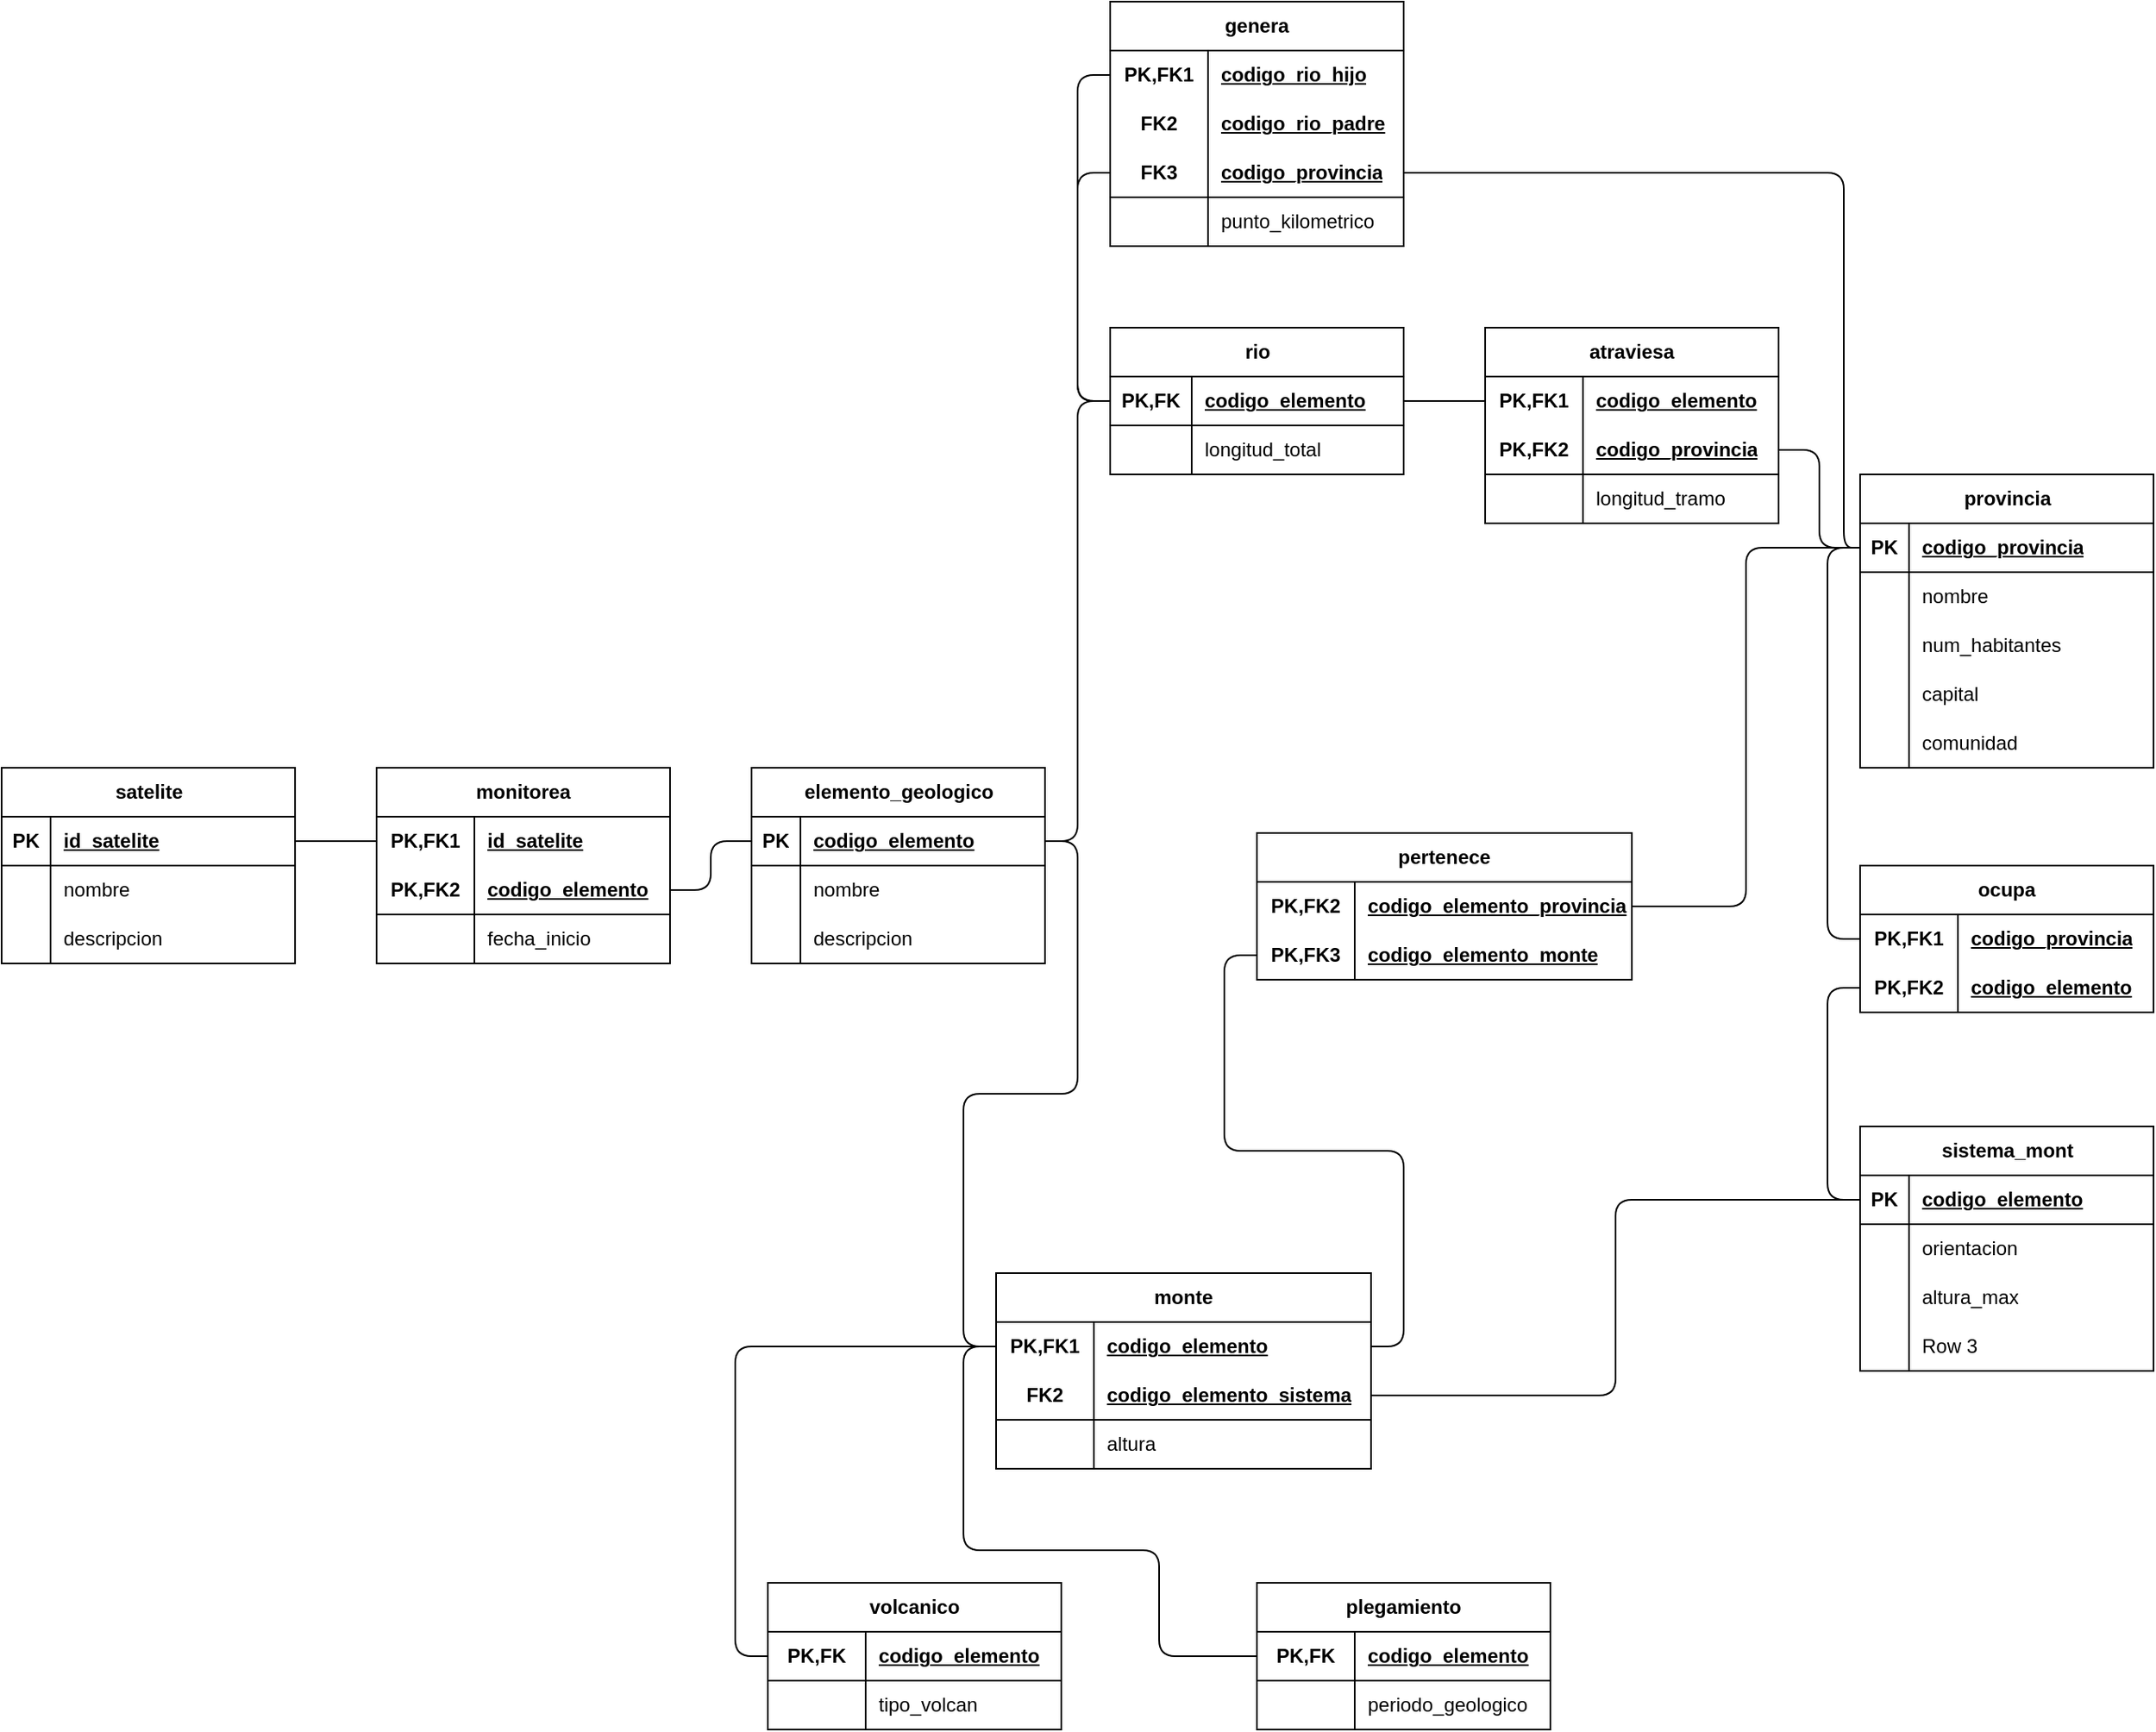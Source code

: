 <mxfile version="24.7.1" type="github">
  <diagram name="Page-1" id="MapgltvoWuLUEXg4laVI">
    <mxGraphModel dx="1839" dy="1644" grid="1" gridSize="10" guides="1" tooltips="1" connect="1" arrows="1" fold="1" page="1" pageScale="1" pageWidth="850" pageHeight="1100" math="0" shadow="0">
      <root>
        <mxCell id="0" />
        <mxCell id="1" parent="0" />
        <mxCell id="Hibqn3s17gIYtpGQtxro-1" value="provincia" style="shape=table;startSize=30;container=1;collapsible=1;childLayout=tableLayout;fixedRows=1;rowLines=0;fontStyle=1;align=center;resizeLast=1;html=1;" parent="1" vertex="1">
          <mxGeometry x="650" y="280" width="180" height="180" as="geometry" />
        </mxCell>
        <mxCell id="Hibqn3s17gIYtpGQtxro-2" value="" style="shape=tableRow;horizontal=0;startSize=0;swimlaneHead=0;swimlaneBody=0;fillColor=none;collapsible=0;dropTarget=0;points=[[0,0.5],[1,0.5]];portConstraint=eastwest;top=0;left=0;right=0;bottom=1;" parent="Hibqn3s17gIYtpGQtxro-1" vertex="1">
          <mxGeometry y="30" width="180" height="30" as="geometry" />
        </mxCell>
        <mxCell id="Hibqn3s17gIYtpGQtxro-3" value="PK" style="shape=partialRectangle;connectable=0;fillColor=none;top=0;left=0;bottom=0;right=0;fontStyle=1;overflow=hidden;whiteSpace=wrap;html=1;" parent="Hibqn3s17gIYtpGQtxro-2" vertex="1">
          <mxGeometry width="30" height="30" as="geometry">
            <mxRectangle width="30" height="30" as="alternateBounds" />
          </mxGeometry>
        </mxCell>
        <mxCell id="Hibqn3s17gIYtpGQtxro-4" value="codigo_provincia" style="shape=partialRectangle;connectable=0;fillColor=none;top=0;left=0;bottom=0;right=0;align=left;spacingLeft=6;fontStyle=5;overflow=hidden;whiteSpace=wrap;html=1;" parent="Hibqn3s17gIYtpGQtxro-2" vertex="1">
          <mxGeometry x="30" width="150" height="30" as="geometry">
            <mxRectangle width="150" height="30" as="alternateBounds" />
          </mxGeometry>
        </mxCell>
        <mxCell id="Hibqn3s17gIYtpGQtxro-5" value="" style="shape=tableRow;horizontal=0;startSize=0;swimlaneHead=0;swimlaneBody=0;fillColor=none;collapsible=0;dropTarget=0;points=[[0,0.5],[1,0.5]];portConstraint=eastwest;top=0;left=0;right=0;bottom=0;" parent="Hibqn3s17gIYtpGQtxro-1" vertex="1">
          <mxGeometry y="60" width="180" height="30" as="geometry" />
        </mxCell>
        <mxCell id="Hibqn3s17gIYtpGQtxro-6" value="" style="shape=partialRectangle;connectable=0;fillColor=none;top=0;left=0;bottom=0;right=0;editable=1;overflow=hidden;whiteSpace=wrap;html=1;" parent="Hibqn3s17gIYtpGQtxro-5" vertex="1">
          <mxGeometry width="30" height="30" as="geometry">
            <mxRectangle width="30" height="30" as="alternateBounds" />
          </mxGeometry>
        </mxCell>
        <mxCell id="Hibqn3s17gIYtpGQtxro-7" value="nombre" style="shape=partialRectangle;connectable=0;fillColor=none;top=0;left=0;bottom=0;right=0;align=left;spacingLeft=6;overflow=hidden;whiteSpace=wrap;html=1;" parent="Hibqn3s17gIYtpGQtxro-5" vertex="1">
          <mxGeometry x="30" width="150" height="30" as="geometry">
            <mxRectangle width="150" height="30" as="alternateBounds" />
          </mxGeometry>
        </mxCell>
        <mxCell id="Hibqn3s17gIYtpGQtxro-8" value="" style="shape=tableRow;horizontal=0;startSize=0;swimlaneHead=0;swimlaneBody=0;fillColor=none;collapsible=0;dropTarget=0;points=[[0,0.5],[1,0.5]];portConstraint=eastwest;top=0;left=0;right=0;bottom=0;" parent="Hibqn3s17gIYtpGQtxro-1" vertex="1">
          <mxGeometry y="90" width="180" height="30" as="geometry" />
        </mxCell>
        <mxCell id="Hibqn3s17gIYtpGQtxro-9" value="" style="shape=partialRectangle;connectable=0;fillColor=none;top=0;left=0;bottom=0;right=0;editable=1;overflow=hidden;whiteSpace=wrap;html=1;" parent="Hibqn3s17gIYtpGQtxro-8" vertex="1">
          <mxGeometry width="30" height="30" as="geometry">
            <mxRectangle width="30" height="30" as="alternateBounds" />
          </mxGeometry>
        </mxCell>
        <mxCell id="Hibqn3s17gIYtpGQtxro-10" value="num_habitantes" style="shape=partialRectangle;connectable=0;fillColor=none;top=0;left=0;bottom=0;right=0;align=left;spacingLeft=6;overflow=hidden;whiteSpace=wrap;html=1;" parent="Hibqn3s17gIYtpGQtxro-8" vertex="1">
          <mxGeometry x="30" width="150" height="30" as="geometry">
            <mxRectangle width="150" height="30" as="alternateBounds" />
          </mxGeometry>
        </mxCell>
        <mxCell id="Hibqn3s17gIYtpGQtxro-11" value="" style="shape=tableRow;horizontal=0;startSize=0;swimlaneHead=0;swimlaneBody=0;fillColor=none;collapsible=0;dropTarget=0;points=[[0,0.5],[1,0.5]];portConstraint=eastwest;top=0;left=0;right=0;bottom=0;" parent="Hibqn3s17gIYtpGQtxro-1" vertex="1">
          <mxGeometry y="120" width="180" height="30" as="geometry" />
        </mxCell>
        <mxCell id="Hibqn3s17gIYtpGQtxro-12" value="" style="shape=partialRectangle;connectable=0;fillColor=none;top=0;left=0;bottom=0;right=0;editable=1;overflow=hidden;whiteSpace=wrap;html=1;" parent="Hibqn3s17gIYtpGQtxro-11" vertex="1">
          <mxGeometry width="30" height="30" as="geometry">
            <mxRectangle width="30" height="30" as="alternateBounds" />
          </mxGeometry>
        </mxCell>
        <mxCell id="Hibqn3s17gIYtpGQtxro-13" value="capital" style="shape=partialRectangle;connectable=0;fillColor=none;top=0;left=0;bottom=0;right=0;align=left;spacingLeft=6;overflow=hidden;whiteSpace=wrap;html=1;" parent="Hibqn3s17gIYtpGQtxro-11" vertex="1">
          <mxGeometry x="30" width="150" height="30" as="geometry">
            <mxRectangle width="150" height="30" as="alternateBounds" />
          </mxGeometry>
        </mxCell>
        <mxCell id="Hibqn3s17gIYtpGQtxro-118" value="" style="shape=tableRow;horizontal=0;startSize=0;swimlaneHead=0;swimlaneBody=0;fillColor=none;collapsible=0;dropTarget=0;points=[[0,0.5],[1,0.5]];portConstraint=eastwest;top=0;left=0;right=0;bottom=0;" parent="Hibqn3s17gIYtpGQtxro-1" vertex="1">
          <mxGeometry y="150" width="180" height="30" as="geometry" />
        </mxCell>
        <mxCell id="Hibqn3s17gIYtpGQtxro-119" value="" style="shape=partialRectangle;connectable=0;fillColor=none;top=0;left=0;bottom=0;right=0;editable=1;overflow=hidden;whiteSpace=wrap;html=1;" parent="Hibqn3s17gIYtpGQtxro-118" vertex="1">
          <mxGeometry width="30" height="30" as="geometry">
            <mxRectangle width="30" height="30" as="alternateBounds" />
          </mxGeometry>
        </mxCell>
        <mxCell id="Hibqn3s17gIYtpGQtxro-120" value="comunidad" style="shape=partialRectangle;connectable=0;fillColor=none;top=0;left=0;bottom=0;right=0;align=left;spacingLeft=6;overflow=hidden;whiteSpace=wrap;html=1;" parent="Hibqn3s17gIYtpGQtxro-118" vertex="1">
          <mxGeometry x="30" width="150" height="30" as="geometry">
            <mxRectangle width="150" height="30" as="alternateBounds" />
          </mxGeometry>
        </mxCell>
        <mxCell id="Hibqn3s17gIYtpGQtxro-27" value="sistema_mont" style="shape=table;startSize=30;container=1;collapsible=1;childLayout=tableLayout;fixedRows=1;rowLines=0;fontStyle=1;align=center;resizeLast=1;html=1;" parent="1" vertex="1">
          <mxGeometry x="650" y="680" width="180" height="150" as="geometry" />
        </mxCell>
        <mxCell id="Hibqn3s17gIYtpGQtxro-28" value="" style="shape=tableRow;horizontal=0;startSize=0;swimlaneHead=0;swimlaneBody=0;fillColor=none;collapsible=0;dropTarget=0;points=[[0,0.5],[1,0.5]];portConstraint=eastwest;top=0;left=0;right=0;bottom=1;" parent="Hibqn3s17gIYtpGQtxro-27" vertex="1">
          <mxGeometry y="30" width="180" height="30" as="geometry" />
        </mxCell>
        <mxCell id="Hibqn3s17gIYtpGQtxro-29" value="PK" style="shape=partialRectangle;connectable=0;fillColor=none;top=0;left=0;bottom=0;right=0;fontStyle=1;overflow=hidden;whiteSpace=wrap;html=1;" parent="Hibqn3s17gIYtpGQtxro-28" vertex="1">
          <mxGeometry width="30" height="30" as="geometry">
            <mxRectangle width="30" height="30" as="alternateBounds" />
          </mxGeometry>
        </mxCell>
        <mxCell id="Hibqn3s17gIYtpGQtxro-30" value="codigo_elemento" style="shape=partialRectangle;connectable=0;fillColor=none;top=0;left=0;bottom=0;right=0;align=left;spacingLeft=6;fontStyle=5;overflow=hidden;whiteSpace=wrap;html=1;" parent="Hibqn3s17gIYtpGQtxro-28" vertex="1">
          <mxGeometry x="30" width="150" height="30" as="geometry">
            <mxRectangle width="150" height="30" as="alternateBounds" />
          </mxGeometry>
        </mxCell>
        <mxCell id="Hibqn3s17gIYtpGQtxro-31" value="" style="shape=tableRow;horizontal=0;startSize=0;swimlaneHead=0;swimlaneBody=0;fillColor=none;collapsible=0;dropTarget=0;points=[[0,0.5],[1,0.5]];portConstraint=eastwest;top=0;left=0;right=0;bottom=0;" parent="Hibqn3s17gIYtpGQtxro-27" vertex="1">
          <mxGeometry y="60" width="180" height="30" as="geometry" />
        </mxCell>
        <mxCell id="Hibqn3s17gIYtpGQtxro-32" value="" style="shape=partialRectangle;connectable=0;fillColor=none;top=0;left=0;bottom=0;right=0;editable=1;overflow=hidden;whiteSpace=wrap;html=1;" parent="Hibqn3s17gIYtpGQtxro-31" vertex="1">
          <mxGeometry width="30" height="30" as="geometry">
            <mxRectangle width="30" height="30" as="alternateBounds" />
          </mxGeometry>
        </mxCell>
        <mxCell id="Hibqn3s17gIYtpGQtxro-33" value="orientacion" style="shape=partialRectangle;connectable=0;fillColor=none;top=0;left=0;bottom=0;right=0;align=left;spacingLeft=6;overflow=hidden;whiteSpace=wrap;html=1;" parent="Hibqn3s17gIYtpGQtxro-31" vertex="1">
          <mxGeometry x="30" width="150" height="30" as="geometry">
            <mxRectangle width="150" height="30" as="alternateBounds" />
          </mxGeometry>
        </mxCell>
        <mxCell id="Hibqn3s17gIYtpGQtxro-34" value="" style="shape=tableRow;horizontal=0;startSize=0;swimlaneHead=0;swimlaneBody=0;fillColor=none;collapsible=0;dropTarget=0;points=[[0,0.5],[1,0.5]];portConstraint=eastwest;top=0;left=0;right=0;bottom=0;" parent="Hibqn3s17gIYtpGQtxro-27" vertex="1">
          <mxGeometry y="90" width="180" height="30" as="geometry" />
        </mxCell>
        <mxCell id="Hibqn3s17gIYtpGQtxro-35" value="" style="shape=partialRectangle;connectable=0;fillColor=none;top=0;left=0;bottom=0;right=0;editable=1;overflow=hidden;whiteSpace=wrap;html=1;" parent="Hibqn3s17gIYtpGQtxro-34" vertex="1">
          <mxGeometry width="30" height="30" as="geometry">
            <mxRectangle width="30" height="30" as="alternateBounds" />
          </mxGeometry>
        </mxCell>
        <mxCell id="Hibqn3s17gIYtpGQtxro-36" value="altura_max" style="shape=partialRectangle;connectable=0;fillColor=none;top=0;left=0;bottom=0;right=0;align=left;spacingLeft=6;overflow=hidden;whiteSpace=wrap;html=1;" parent="Hibqn3s17gIYtpGQtxro-34" vertex="1">
          <mxGeometry x="30" width="150" height="30" as="geometry">
            <mxRectangle width="150" height="30" as="alternateBounds" />
          </mxGeometry>
        </mxCell>
        <mxCell id="Hibqn3s17gIYtpGQtxro-37" value="" style="shape=tableRow;horizontal=0;startSize=0;swimlaneHead=0;swimlaneBody=0;fillColor=none;collapsible=0;dropTarget=0;points=[[0,0.5],[1,0.5]];portConstraint=eastwest;top=0;left=0;right=0;bottom=0;" parent="Hibqn3s17gIYtpGQtxro-27" vertex="1">
          <mxGeometry y="120" width="180" height="30" as="geometry" />
        </mxCell>
        <mxCell id="Hibqn3s17gIYtpGQtxro-38" value="" style="shape=partialRectangle;connectable=0;fillColor=none;top=0;left=0;bottom=0;right=0;editable=1;overflow=hidden;whiteSpace=wrap;html=1;" parent="Hibqn3s17gIYtpGQtxro-37" vertex="1">
          <mxGeometry width="30" height="30" as="geometry">
            <mxRectangle width="30" height="30" as="alternateBounds" />
          </mxGeometry>
        </mxCell>
        <mxCell id="Hibqn3s17gIYtpGQtxro-39" value="Row 3" style="shape=partialRectangle;connectable=0;fillColor=none;top=0;left=0;bottom=0;right=0;align=left;spacingLeft=6;overflow=hidden;whiteSpace=wrap;html=1;" parent="Hibqn3s17gIYtpGQtxro-37" vertex="1">
          <mxGeometry x="30" width="150" height="30" as="geometry">
            <mxRectangle width="150" height="30" as="alternateBounds" />
          </mxGeometry>
        </mxCell>
        <mxCell id="Hibqn3s17gIYtpGQtxro-40" value="ocupa" style="shape=table;startSize=30;container=1;collapsible=1;childLayout=tableLayout;fixedRows=1;rowLines=0;fontStyle=1;align=center;resizeLast=1;html=1;whiteSpace=wrap;" parent="1" vertex="1">
          <mxGeometry x="650" y="520" width="180" height="90" as="geometry" />
        </mxCell>
        <mxCell id="Hibqn3s17gIYtpGQtxro-41" value="" style="shape=tableRow;horizontal=0;startSize=0;swimlaneHead=0;swimlaneBody=0;fillColor=none;collapsible=0;dropTarget=0;points=[[0,0.5],[1,0.5]];portConstraint=eastwest;top=0;left=0;right=0;bottom=0;html=1;" parent="Hibqn3s17gIYtpGQtxro-40" vertex="1">
          <mxGeometry y="30" width="180" height="30" as="geometry" />
        </mxCell>
        <mxCell id="Hibqn3s17gIYtpGQtxro-42" value="PK,FK1" style="shape=partialRectangle;connectable=0;fillColor=none;top=0;left=0;bottom=0;right=0;fontStyle=1;overflow=hidden;html=1;whiteSpace=wrap;" parent="Hibqn3s17gIYtpGQtxro-41" vertex="1">
          <mxGeometry width="60" height="30" as="geometry">
            <mxRectangle width="60" height="30" as="alternateBounds" />
          </mxGeometry>
        </mxCell>
        <mxCell id="Hibqn3s17gIYtpGQtxro-43" value="codigo_provincia" style="shape=partialRectangle;connectable=0;fillColor=none;top=0;left=0;bottom=0;right=0;align=left;spacingLeft=6;fontStyle=5;overflow=hidden;html=1;whiteSpace=wrap;" parent="Hibqn3s17gIYtpGQtxro-41" vertex="1">
          <mxGeometry x="60" width="120" height="30" as="geometry">
            <mxRectangle width="120" height="30" as="alternateBounds" />
          </mxGeometry>
        </mxCell>
        <mxCell id="Hibqn3s17gIYtpGQtxro-44" value="" style="shape=tableRow;horizontal=0;startSize=0;swimlaneHead=0;swimlaneBody=0;fillColor=none;collapsible=0;dropTarget=0;points=[[0,0.5],[1,0.5]];portConstraint=eastwest;top=0;left=0;right=0;bottom=1;html=1;" parent="Hibqn3s17gIYtpGQtxro-40" vertex="1">
          <mxGeometry y="60" width="180" height="30" as="geometry" />
        </mxCell>
        <mxCell id="Hibqn3s17gIYtpGQtxro-45" value="PK,FK2" style="shape=partialRectangle;connectable=0;fillColor=none;top=0;left=0;bottom=0;right=0;fontStyle=1;overflow=hidden;html=1;whiteSpace=wrap;" parent="Hibqn3s17gIYtpGQtxro-44" vertex="1">
          <mxGeometry width="60" height="30" as="geometry">
            <mxRectangle width="60" height="30" as="alternateBounds" />
          </mxGeometry>
        </mxCell>
        <mxCell id="Hibqn3s17gIYtpGQtxro-46" value="codigo_elemento" style="shape=partialRectangle;connectable=0;fillColor=none;top=0;left=0;bottom=0;right=0;align=left;spacingLeft=6;fontStyle=5;overflow=hidden;html=1;whiteSpace=wrap;" parent="Hibqn3s17gIYtpGQtxro-44" vertex="1">
          <mxGeometry x="60" width="120" height="30" as="geometry">
            <mxRectangle width="120" height="30" as="alternateBounds" />
          </mxGeometry>
        </mxCell>
        <mxCell id="Hibqn3s17gIYtpGQtxro-53" value="pertenece" style="shape=table;startSize=30;container=1;collapsible=1;childLayout=tableLayout;fixedRows=1;rowLines=0;fontStyle=1;align=center;resizeLast=1;html=1;whiteSpace=wrap;" parent="1" vertex="1">
          <mxGeometry x="280" y="500" width="230" height="90" as="geometry" />
        </mxCell>
        <mxCell id="s-evXxBmgPYoAFJoJlHw-67" value="" style="shape=tableRow;horizontal=0;startSize=0;swimlaneHead=0;swimlaneBody=0;fillColor=none;collapsible=0;dropTarget=0;points=[[0,0.5],[1,0.5]];portConstraint=eastwest;top=0;left=0;right=0;bottom=0;html=1;" vertex="1" parent="Hibqn3s17gIYtpGQtxro-53">
          <mxGeometry y="30" width="230" height="30" as="geometry" />
        </mxCell>
        <mxCell id="s-evXxBmgPYoAFJoJlHw-68" value="PK,FK2" style="shape=partialRectangle;connectable=0;fillColor=none;top=0;left=0;bottom=0;right=0;fontStyle=1;overflow=hidden;html=1;whiteSpace=wrap;" vertex="1" parent="s-evXxBmgPYoAFJoJlHw-67">
          <mxGeometry width="60" height="30" as="geometry">
            <mxRectangle width="60" height="30" as="alternateBounds" />
          </mxGeometry>
        </mxCell>
        <mxCell id="s-evXxBmgPYoAFJoJlHw-69" value="codigo_elemento_provincia" style="shape=partialRectangle;connectable=0;fillColor=none;top=0;left=0;bottom=0;right=0;align=left;spacingLeft=6;fontStyle=5;overflow=hidden;html=1;whiteSpace=wrap;" vertex="1" parent="s-evXxBmgPYoAFJoJlHw-67">
          <mxGeometry x="60" width="170" height="30" as="geometry">
            <mxRectangle width="170" height="30" as="alternateBounds" />
          </mxGeometry>
        </mxCell>
        <mxCell id="s-evXxBmgPYoAFJoJlHw-70" value="" style="shape=tableRow;horizontal=0;startSize=0;swimlaneHead=0;swimlaneBody=0;fillColor=none;collapsible=0;dropTarget=0;points=[[0,0.5],[1,0.5]];portConstraint=eastwest;top=0;left=0;right=0;bottom=0;html=1;" vertex="1" parent="Hibqn3s17gIYtpGQtxro-53">
          <mxGeometry y="60" width="230" height="30" as="geometry" />
        </mxCell>
        <mxCell id="s-evXxBmgPYoAFJoJlHw-71" value="PK,FK3" style="shape=partialRectangle;connectable=0;fillColor=none;top=0;left=0;bottom=0;right=0;fontStyle=1;overflow=hidden;html=1;whiteSpace=wrap;" vertex="1" parent="s-evXxBmgPYoAFJoJlHw-70">
          <mxGeometry width="60" height="30" as="geometry">
            <mxRectangle width="60" height="30" as="alternateBounds" />
          </mxGeometry>
        </mxCell>
        <mxCell id="s-evXxBmgPYoAFJoJlHw-72" value="codigo_elemento_monte" style="shape=partialRectangle;connectable=0;fillColor=none;top=0;left=0;bottom=0;right=0;align=left;spacingLeft=6;fontStyle=5;overflow=hidden;html=1;whiteSpace=wrap;" vertex="1" parent="s-evXxBmgPYoAFJoJlHw-70">
          <mxGeometry x="60" width="170" height="30" as="geometry">
            <mxRectangle width="170" height="30" as="alternateBounds" />
          </mxGeometry>
        </mxCell>
        <mxCell id="Hibqn3s17gIYtpGQtxro-66" value="atraviesa" style="shape=table;startSize=30;container=1;collapsible=1;childLayout=tableLayout;fixedRows=1;rowLines=0;fontStyle=1;align=center;resizeLast=1;html=1;whiteSpace=wrap;" parent="1" vertex="1">
          <mxGeometry x="420" y="190" width="180" height="120" as="geometry" />
        </mxCell>
        <mxCell id="Hibqn3s17gIYtpGQtxro-67" value="" style="shape=tableRow;horizontal=0;startSize=0;swimlaneHead=0;swimlaneBody=0;fillColor=none;collapsible=0;dropTarget=0;points=[[0,0.5],[1,0.5]];portConstraint=eastwest;top=0;left=0;right=0;bottom=0;html=1;" parent="Hibqn3s17gIYtpGQtxro-66" vertex="1">
          <mxGeometry y="30" width="180" height="30" as="geometry" />
        </mxCell>
        <mxCell id="Hibqn3s17gIYtpGQtxro-68" value="PK,FK1" style="shape=partialRectangle;connectable=0;fillColor=none;top=0;left=0;bottom=0;right=0;fontStyle=1;overflow=hidden;html=1;whiteSpace=wrap;" parent="Hibqn3s17gIYtpGQtxro-67" vertex="1">
          <mxGeometry width="60" height="30" as="geometry">
            <mxRectangle width="60" height="30" as="alternateBounds" />
          </mxGeometry>
        </mxCell>
        <mxCell id="Hibqn3s17gIYtpGQtxro-69" value="codigo_elemento" style="shape=partialRectangle;connectable=0;fillColor=none;top=0;left=0;bottom=0;right=0;align=left;spacingLeft=6;fontStyle=5;overflow=hidden;html=1;whiteSpace=wrap;" parent="Hibqn3s17gIYtpGQtxro-67" vertex="1">
          <mxGeometry x="60" width="120" height="30" as="geometry">
            <mxRectangle width="120" height="30" as="alternateBounds" />
          </mxGeometry>
        </mxCell>
        <mxCell id="Hibqn3s17gIYtpGQtxro-70" value="" style="shape=tableRow;horizontal=0;startSize=0;swimlaneHead=0;swimlaneBody=0;fillColor=none;collapsible=0;dropTarget=0;points=[[0,0.5],[1,0.5]];portConstraint=eastwest;top=0;left=0;right=0;bottom=1;html=1;" parent="Hibqn3s17gIYtpGQtxro-66" vertex="1">
          <mxGeometry y="60" width="180" height="30" as="geometry" />
        </mxCell>
        <mxCell id="Hibqn3s17gIYtpGQtxro-71" value="PK,FK2" style="shape=partialRectangle;connectable=0;fillColor=none;top=0;left=0;bottom=0;right=0;fontStyle=1;overflow=hidden;html=1;whiteSpace=wrap;" parent="Hibqn3s17gIYtpGQtxro-70" vertex="1">
          <mxGeometry width="60" height="30" as="geometry">
            <mxRectangle width="60" height="30" as="alternateBounds" />
          </mxGeometry>
        </mxCell>
        <mxCell id="Hibqn3s17gIYtpGQtxro-72" value="codigo_provincia" style="shape=partialRectangle;connectable=0;fillColor=none;top=0;left=0;bottom=0;right=0;align=left;spacingLeft=6;fontStyle=5;overflow=hidden;html=1;whiteSpace=wrap;" parent="Hibqn3s17gIYtpGQtxro-70" vertex="1">
          <mxGeometry x="60" width="120" height="30" as="geometry">
            <mxRectangle width="120" height="30" as="alternateBounds" />
          </mxGeometry>
        </mxCell>
        <mxCell id="Hibqn3s17gIYtpGQtxro-73" value="" style="shape=tableRow;horizontal=0;startSize=0;swimlaneHead=0;swimlaneBody=0;fillColor=none;collapsible=0;dropTarget=0;points=[[0,0.5],[1,0.5]];portConstraint=eastwest;top=0;left=0;right=0;bottom=0;html=1;" parent="Hibqn3s17gIYtpGQtxro-66" vertex="1">
          <mxGeometry y="90" width="180" height="30" as="geometry" />
        </mxCell>
        <mxCell id="Hibqn3s17gIYtpGQtxro-74" value="" style="shape=partialRectangle;connectable=0;fillColor=none;top=0;left=0;bottom=0;right=0;editable=1;overflow=hidden;html=1;whiteSpace=wrap;" parent="Hibqn3s17gIYtpGQtxro-73" vertex="1">
          <mxGeometry width="60" height="30" as="geometry">
            <mxRectangle width="60" height="30" as="alternateBounds" />
          </mxGeometry>
        </mxCell>
        <mxCell id="Hibqn3s17gIYtpGQtxro-75" value="longitud_tramo" style="shape=partialRectangle;connectable=0;fillColor=none;top=0;left=0;bottom=0;right=0;align=left;spacingLeft=6;overflow=hidden;html=1;whiteSpace=wrap;" parent="Hibqn3s17gIYtpGQtxro-73" vertex="1">
          <mxGeometry x="60" width="120" height="30" as="geometry">
            <mxRectangle width="120" height="30" as="alternateBounds" />
          </mxGeometry>
        </mxCell>
        <mxCell id="Hibqn3s17gIYtpGQtxro-79" value="rio" style="shape=table;startSize=30;container=1;collapsible=1;childLayout=tableLayout;fixedRows=1;rowLines=0;fontStyle=1;align=center;resizeLast=1;html=1;" parent="1" vertex="1">
          <mxGeometry x="190" y="190" width="180" height="90" as="geometry" />
        </mxCell>
        <mxCell id="Hibqn3s17gIYtpGQtxro-80" value="" style="shape=tableRow;horizontal=0;startSize=0;swimlaneHead=0;swimlaneBody=0;fillColor=none;collapsible=0;dropTarget=0;points=[[0,0.5],[1,0.5]];portConstraint=eastwest;top=0;left=0;right=0;bottom=1;" parent="Hibqn3s17gIYtpGQtxro-79" vertex="1">
          <mxGeometry y="30" width="180" height="30" as="geometry" />
        </mxCell>
        <mxCell id="Hibqn3s17gIYtpGQtxro-81" value="PK,FK" style="shape=partialRectangle;connectable=0;fillColor=none;top=0;left=0;bottom=0;right=0;fontStyle=1;overflow=hidden;whiteSpace=wrap;html=1;" parent="Hibqn3s17gIYtpGQtxro-80" vertex="1">
          <mxGeometry width="50" height="30" as="geometry">
            <mxRectangle width="50" height="30" as="alternateBounds" />
          </mxGeometry>
        </mxCell>
        <mxCell id="Hibqn3s17gIYtpGQtxro-82" value="codigo_elemento" style="shape=partialRectangle;connectable=0;fillColor=none;top=0;left=0;bottom=0;right=0;align=left;spacingLeft=6;fontStyle=5;overflow=hidden;whiteSpace=wrap;html=1;" parent="Hibqn3s17gIYtpGQtxro-80" vertex="1">
          <mxGeometry x="50" width="130" height="30" as="geometry">
            <mxRectangle width="130" height="30" as="alternateBounds" />
          </mxGeometry>
        </mxCell>
        <mxCell id="Hibqn3s17gIYtpGQtxro-83" value="" style="shape=tableRow;horizontal=0;startSize=0;swimlaneHead=0;swimlaneBody=0;fillColor=none;collapsible=0;dropTarget=0;points=[[0,0.5],[1,0.5]];portConstraint=eastwest;top=0;left=0;right=0;bottom=0;" parent="Hibqn3s17gIYtpGQtxro-79" vertex="1">
          <mxGeometry y="60" width="180" height="30" as="geometry" />
        </mxCell>
        <mxCell id="Hibqn3s17gIYtpGQtxro-84" value="" style="shape=partialRectangle;connectable=0;fillColor=none;top=0;left=0;bottom=0;right=0;editable=1;overflow=hidden;whiteSpace=wrap;html=1;" parent="Hibqn3s17gIYtpGQtxro-83" vertex="1">
          <mxGeometry width="50" height="30" as="geometry">
            <mxRectangle width="50" height="30" as="alternateBounds" />
          </mxGeometry>
        </mxCell>
        <mxCell id="Hibqn3s17gIYtpGQtxro-85" value="longitud_total" style="shape=partialRectangle;connectable=0;fillColor=none;top=0;left=0;bottom=0;right=0;align=left;spacingLeft=6;overflow=hidden;whiteSpace=wrap;html=1;" parent="Hibqn3s17gIYtpGQtxro-83" vertex="1">
          <mxGeometry x="50" width="130" height="30" as="geometry">
            <mxRectangle width="130" height="30" as="alternateBounds" />
          </mxGeometry>
        </mxCell>
        <mxCell id="Hibqn3s17gIYtpGQtxro-105" value="genera" style="shape=table;startSize=30;container=1;collapsible=1;childLayout=tableLayout;fixedRows=1;rowLines=0;fontStyle=1;align=center;resizeLast=1;html=1;whiteSpace=wrap;" parent="1" vertex="1">
          <mxGeometry x="190" y="-10" width="180" height="150" as="geometry" />
        </mxCell>
        <mxCell id="Hibqn3s17gIYtpGQtxro-106" value="" style="shape=tableRow;horizontal=0;startSize=0;swimlaneHead=0;swimlaneBody=0;fillColor=none;collapsible=0;dropTarget=0;points=[[0,0.5],[1,0.5]];portConstraint=eastwest;top=0;left=0;right=0;bottom=0;html=1;" parent="Hibqn3s17gIYtpGQtxro-105" vertex="1">
          <mxGeometry y="30" width="180" height="30" as="geometry" />
        </mxCell>
        <mxCell id="Hibqn3s17gIYtpGQtxro-107" value="PK,FK1" style="shape=partialRectangle;connectable=0;fillColor=none;top=0;left=0;bottom=0;right=0;fontStyle=1;overflow=hidden;html=1;whiteSpace=wrap;" parent="Hibqn3s17gIYtpGQtxro-106" vertex="1">
          <mxGeometry width="60" height="30" as="geometry">
            <mxRectangle width="60" height="30" as="alternateBounds" />
          </mxGeometry>
        </mxCell>
        <mxCell id="Hibqn3s17gIYtpGQtxro-108" value="codigo_rio_hijo" style="shape=partialRectangle;connectable=0;fillColor=none;top=0;left=0;bottom=0;right=0;align=left;spacingLeft=6;fontStyle=5;overflow=hidden;html=1;whiteSpace=wrap;" parent="Hibqn3s17gIYtpGQtxro-106" vertex="1">
          <mxGeometry x="60" width="120" height="30" as="geometry">
            <mxRectangle width="120" height="30" as="alternateBounds" />
          </mxGeometry>
        </mxCell>
        <mxCell id="s-evXxBmgPYoAFJoJlHw-140" value="" style="shape=tableRow;horizontal=0;startSize=0;swimlaneHead=0;swimlaneBody=0;fillColor=none;collapsible=0;dropTarget=0;points=[[0,0.5],[1,0.5]];portConstraint=eastwest;top=0;left=0;right=0;bottom=0;html=1;" vertex="1" parent="Hibqn3s17gIYtpGQtxro-105">
          <mxGeometry y="60" width="180" height="30" as="geometry" />
        </mxCell>
        <mxCell id="s-evXxBmgPYoAFJoJlHw-141" value="FK2" style="shape=partialRectangle;connectable=0;fillColor=none;top=0;left=0;bottom=0;right=0;fontStyle=1;overflow=hidden;html=1;whiteSpace=wrap;" vertex="1" parent="s-evXxBmgPYoAFJoJlHw-140">
          <mxGeometry width="60" height="30" as="geometry">
            <mxRectangle width="60" height="30" as="alternateBounds" />
          </mxGeometry>
        </mxCell>
        <mxCell id="s-evXxBmgPYoAFJoJlHw-142" value="codigo_rio_padre" style="shape=partialRectangle;connectable=0;fillColor=none;top=0;left=0;bottom=0;right=0;align=left;spacingLeft=6;fontStyle=5;overflow=hidden;html=1;whiteSpace=wrap;" vertex="1" parent="s-evXxBmgPYoAFJoJlHw-140">
          <mxGeometry x="60" width="120" height="30" as="geometry">
            <mxRectangle width="120" height="30" as="alternateBounds" />
          </mxGeometry>
        </mxCell>
        <mxCell id="Hibqn3s17gIYtpGQtxro-109" value="" style="shape=tableRow;horizontal=0;startSize=0;swimlaneHead=0;swimlaneBody=0;fillColor=none;collapsible=0;dropTarget=0;points=[[0,0.5],[1,0.5]];portConstraint=eastwest;top=0;left=0;right=0;bottom=1;html=1;" parent="Hibqn3s17gIYtpGQtxro-105" vertex="1">
          <mxGeometry y="90" width="180" height="30" as="geometry" />
        </mxCell>
        <mxCell id="Hibqn3s17gIYtpGQtxro-110" value="FK3" style="shape=partialRectangle;connectable=0;fillColor=none;top=0;left=0;bottom=0;right=0;fontStyle=1;overflow=hidden;html=1;whiteSpace=wrap;" parent="Hibqn3s17gIYtpGQtxro-109" vertex="1">
          <mxGeometry width="60" height="30" as="geometry">
            <mxRectangle width="60" height="30" as="alternateBounds" />
          </mxGeometry>
        </mxCell>
        <mxCell id="Hibqn3s17gIYtpGQtxro-111" value="codigo_provincia" style="shape=partialRectangle;connectable=0;fillColor=none;top=0;left=0;bottom=0;right=0;align=left;spacingLeft=6;fontStyle=5;overflow=hidden;html=1;whiteSpace=wrap;" parent="Hibqn3s17gIYtpGQtxro-109" vertex="1">
          <mxGeometry x="60" width="120" height="30" as="geometry">
            <mxRectangle width="120" height="30" as="alternateBounds" />
          </mxGeometry>
        </mxCell>
        <mxCell id="Hibqn3s17gIYtpGQtxro-112" value="" style="shape=tableRow;horizontal=0;startSize=0;swimlaneHead=0;swimlaneBody=0;fillColor=none;collapsible=0;dropTarget=0;points=[[0,0.5],[1,0.5]];portConstraint=eastwest;top=0;left=0;right=0;bottom=0;html=1;" parent="Hibqn3s17gIYtpGQtxro-105" vertex="1">
          <mxGeometry y="120" width="180" height="30" as="geometry" />
        </mxCell>
        <mxCell id="Hibqn3s17gIYtpGQtxro-113" value="" style="shape=partialRectangle;connectable=0;fillColor=none;top=0;left=0;bottom=0;right=0;editable=1;overflow=hidden;html=1;whiteSpace=wrap;" parent="Hibqn3s17gIYtpGQtxro-112" vertex="1">
          <mxGeometry width="60" height="30" as="geometry">
            <mxRectangle width="60" height="30" as="alternateBounds" />
          </mxGeometry>
        </mxCell>
        <mxCell id="Hibqn3s17gIYtpGQtxro-114" value="punto_kilometrico" style="shape=partialRectangle;connectable=0;fillColor=none;top=0;left=0;bottom=0;right=0;align=left;spacingLeft=6;overflow=hidden;html=1;whiteSpace=wrap;" parent="Hibqn3s17gIYtpGQtxro-112" vertex="1">
          <mxGeometry x="60" width="120" height="30" as="geometry">
            <mxRectangle width="120" height="30" as="alternateBounds" />
          </mxGeometry>
        </mxCell>
        <mxCell id="Hibqn3s17gIYtpGQtxro-121" value="elemento_geologico" style="shape=table;startSize=30;container=1;collapsible=1;childLayout=tableLayout;fixedRows=1;rowLines=0;fontStyle=1;align=center;resizeLast=1;html=1;" parent="1" vertex="1">
          <mxGeometry x="-30" y="460" width="180" height="120" as="geometry" />
        </mxCell>
        <mxCell id="Hibqn3s17gIYtpGQtxro-122" value="" style="shape=tableRow;horizontal=0;startSize=0;swimlaneHead=0;swimlaneBody=0;fillColor=none;collapsible=0;dropTarget=0;points=[[0,0.5],[1,0.5]];portConstraint=eastwest;top=0;left=0;right=0;bottom=1;" parent="Hibqn3s17gIYtpGQtxro-121" vertex="1">
          <mxGeometry y="30" width="180" height="30" as="geometry" />
        </mxCell>
        <mxCell id="Hibqn3s17gIYtpGQtxro-123" value="PK" style="shape=partialRectangle;connectable=0;fillColor=none;top=0;left=0;bottom=0;right=0;fontStyle=1;overflow=hidden;whiteSpace=wrap;html=1;" parent="Hibqn3s17gIYtpGQtxro-122" vertex="1">
          <mxGeometry width="30" height="30" as="geometry">
            <mxRectangle width="30" height="30" as="alternateBounds" />
          </mxGeometry>
        </mxCell>
        <mxCell id="Hibqn3s17gIYtpGQtxro-124" value="codigo_elemento" style="shape=partialRectangle;connectable=0;fillColor=none;top=0;left=0;bottom=0;right=0;align=left;spacingLeft=6;fontStyle=5;overflow=hidden;whiteSpace=wrap;html=1;" parent="Hibqn3s17gIYtpGQtxro-122" vertex="1">
          <mxGeometry x="30" width="150" height="30" as="geometry">
            <mxRectangle width="150" height="30" as="alternateBounds" />
          </mxGeometry>
        </mxCell>
        <mxCell id="Hibqn3s17gIYtpGQtxro-125" value="" style="shape=tableRow;horizontal=0;startSize=0;swimlaneHead=0;swimlaneBody=0;fillColor=none;collapsible=0;dropTarget=0;points=[[0,0.5],[1,0.5]];portConstraint=eastwest;top=0;left=0;right=0;bottom=0;" parent="Hibqn3s17gIYtpGQtxro-121" vertex="1">
          <mxGeometry y="60" width="180" height="30" as="geometry" />
        </mxCell>
        <mxCell id="Hibqn3s17gIYtpGQtxro-126" value="" style="shape=partialRectangle;connectable=0;fillColor=none;top=0;left=0;bottom=0;right=0;editable=1;overflow=hidden;whiteSpace=wrap;html=1;" parent="Hibqn3s17gIYtpGQtxro-125" vertex="1">
          <mxGeometry width="30" height="30" as="geometry">
            <mxRectangle width="30" height="30" as="alternateBounds" />
          </mxGeometry>
        </mxCell>
        <mxCell id="Hibqn3s17gIYtpGQtxro-127" value="nombre" style="shape=partialRectangle;connectable=0;fillColor=none;top=0;left=0;bottom=0;right=0;align=left;spacingLeft=6;overflow=hidden;whiteSpace=wrap;html=1;" parent="Hibqn3s17gIYtpGQtxro-125" vertex="1">
          <mxGeometry x="30" width="150" height="30" as="geometry">
            <mxRectangle width="150" height="30" as="alternateBounds" />
          </mxGeometry>
        </mxCell>
        <mxCell id="Hibqn3s17gIYtpGQtxro-128" value="" style="shape=tableRow;horizontal=0;startSize=0;swimlaneHead=0;swimlaneBody=0;fillColor=none;collapsible=0;dropTarget=0;points=[[0,0.5],[1,0.5]];portConstraint=eastwest;top=0;left=0;right=0;bottom=0;" parent="Hibqn3s17gIYtpGQtxro-121" vertex="1">
          <mxGeometry y="90" width="180" height="30" as="geometry" />
        </mxCell>
        <mxCell id="Hibqn3s17gIYtpGQtxro-129" value="" style="shape=partialRectangle;connectable=0;fillColor=none;top=0;left=0;bottom=0;right=0;editable=1;overflow=hidden;whiteSpace=wrap;html=1;" parent="Hibqn3s17gIYtpGQtxro-128" vertex="1">
          <mxGeometry width="30" height="30" as="geometry">
            <mxRectangle width="30" height="30" as="alternateBounds" />
          </mxGeometry>
        </mxCell>
        <mxCell id="Hibqn3s17gIYtpGQtxro-130" value="descripcion" style="shape=partialRectangle;connectable=0;fillColor=none;top=0;left=0;bottom=0;right=0;align=left;spacingLeft=6;overflow=hidden;whiteSpace=wrap;html=1;" parent="Hibqn3s17gIYtpGQtxro-128" vertex="1">
          <mxGeometry x="30" width="150" height="30" as="geometry">
            <mxRectangle width="150" height="30" as="alternateBounds" />
          </mxGeometry>
        </mxCell>
        <mxCell id="Hibqn3s17gIYtpGQtxro-134" value="monitorea" style="shape=table;startSize=30;container=1;collapsible=1;childLayout=tableLayout;fixedRows=1;rowLines=0;fontStyle=1;align=center;resizeLast=1;html=1;whiteSpace=wrap;" parent="1" vertex="1">
          <mxGeometry x="-260" y="460" width="180" height="120" as="geometry" />
        </mxCell>
        <mxCell id="Hibqn3s17gIYtpGQtxro-135" value="" style="shape=tableRow;horizontal=0;startSize=0;swimlaneHead=0;swimlaneBody=0;fillColor=none;collapsible=0;dropTarget=0;points=[[0,0.5],[1,0.5]];portConstraint=eastwest;top=0;left=0;right=0;bottom=0;html=1;" parent="Hibqn3s17gIYtpGQtxro-134" vertex="1">
          <mxGeometry y="30" width="180" height="30" as="geometry" />
        </mxCell>
        <mxCell id="Hibqn3s17gIYtpGQtxro-136" value="PK,FK1" style="shape=partialRectangle;connectable=0;fillColor=none;top=0;left=0;bottom=0;right=0;fontStyle=1;overflow=hidden;html=1;whiteSpace=wrap;" parent="Hibqn3s17gIYtpGQtxro-135" vertex="1">
          <mxGeometry width="60" height="30" as="geometry">
            <mxRectangle width="60" height="30" as="alternateBounds" />
          </mxGeometry>
        </mxCell>
        <mxCell id="Hibqn3s17gIYtpGQtxro-137" value="id_satelite" style="shape=partialRectangle;connectable=0;fillColor=none;top=0;left=0;bottom=0;right=0;align=left;spacingLeft=6;fontStyle=5;overflow=hidden;html=1;whiteSpace=wrap;" parent="Hibqn3s17gIYtpGQtxro-135" vertex="1">
          <mxGeometry x="60" width="120" height="30" as="geometry">
            <mxRectangle width="120" height="30" as="alternateBounds" />
          </mxGeometry>
        </mxCell>
        <mxCell id="Hibqn3s17gIYtpGQtxro-138" value="" style="shape=tableRow;horizontal=0;startSize=0;swimlaneHead=0;swimlaneBody=0;fillColor=none;collapsible=0;dropTarget=0;points=[[0,0.5],[1,0.5]];portConstraint=eastwest;top=0;left=0;right=0;bottom=1;html=1;" parent="Hibqn3s17gIYtpGQtxro-134" vertex="1">
          <mxGeometry y="60" width="180" height="30" as="geometry" />
        </mxCell>
        <mxCell id="Hibqn3s17gIYtpGQtxro-139" value="PK,FK2" style="shape=partialRectangle;connectable=0;fillColor=none;top=0;left=0;bottom=0;right=0;fontStyle=1;overflow=hidden;html=1;whiteSpace=wrap;" parent="Hibqn3s17gIYtpGQtxro-138" vertex="1">
          <mxGeometry width="60" height="30" as="geometry">
            <mxRectangle width="60" height="30" as="alternateBounds" />
          </mxGeometry>
        </mxCell>
        <mxCell id="Hibqn3s17gIYtpGQtxro-140" value="codigo_elemento" style="shape=partialRectangle;connectable=0;fillColor=none;top=0;left=0;bottom=0;right=0;align=left;spacingLeft=6;fontStyle=5;overflow=hidden;html=1;whiteSpace=wrap;" parent="Hibqn3s17gIYtpGQtxro-138" vertex="1">
          <mxGeometry x="60" width="120" height="30" as="geometry">
            <mxRectangle width="120" height="30" as="alternateBounds" />
          </mxGeometry>
        </mxCell>
        <mxCell id="Hibqn3s17gIYtpGQtxro-141" value="" style="shape=tableRow;horizontal=0;startSize=0;swimlaneHead=0;swimlaneBody=0;fillColor=none;collapsible=0;dropTarget=0;points=[[0,0.5],[1,0.5]];portConstraint=eastwest;top=0;left=0;right=0;bottom=0;html=1;" parent="Hibqn3s17gIYtpGQtxro-134" vertex="1">
          <mxGeometry y="90" width="180" height="30" as="geometry" />
        </mxCell>
        <mxCell id="Hibqn3s17gIYtpGQtxro-142" value="" style="shape=partialRectangle;connectable=0;fillColor=none;top=0;left=0;bottom=0;right=0;editable=1;overflow=hidden;html=1;whiteSpace=wrap;" parent="Hibqn3s17gIYtpGQtxro-141" vertex="1">
          <mxGeometry width="60" height="30" as="geometry">
            <mxRectangle width="60" height="30" as="alternateBounds" />
          </mxGeometry>
        </mxCell>
        <mxCell id="Hibqn3s17gIYtpGQtxro-143" value="fecha_inicio" style="shape=partialRectangle;connectable=0;fillColor=none;top=0;left=0;bottom=0;right=0;align=left;spacingLeft=6;overflow=hidden;html=1;whiteSpace=wrap;" parent="Hibqn3s17gIYtpGQtxro-141" vertex="1">
          <mxGeometry x="60" width="120" height="30" as="geometry">
            <mxRectangle width="120" height="30" as="alternateBounds" />
          </mxGeometry>
        </mxCell>
        <mxCell id="Hibqn3s17gIYtpGQtxro-147" value="satelite" style="shape=table;startSize=30;container=1;collapsible=1;childLayout=tableLayout;fixedRows=1;rowLines=0;fontStyle=1;align=center;resizeLast=1;html=1;" parent="1" vertex="1">
          <mxGeometry x="-490" y="460" width="180" height="120" as="geometry" />
        </mxCell>
        <mxCell id="Hibqn3s17gIYtpGQtxro-148" value="" style="shape=tableRow;horizontal=0;startSize=0;swimlaneHead=0;swimlaneBody=0;fillColor=none;collapsible=0;dropTarget=0;points=[[0,0.5],[1,0.5]];portConstraint=eastwest;top=0;left=0;right=0;bottom=1;" parent="Hibqn3s17gIYtpGQtxro-147" vertex="1">
          <mxGeometry y="30" width="180" height="30" as="geometry" />
        </mxCell>
        <mxCell id="Hibqn3s17gIYtpGQtxro-149" value="PK" style="shape=partialRectangle;connectable=0;fillColor=none;top=0;left=0;bottom=0;right=0;fontStyle=1;overflow=hidden;whiteSpace=wrap;html=1;" parent="Hibqn3s17gIYtpGQtxro-148" vertex="1">
          <mxGeometry width="30" height="30" as="geometry">
            <mxRectangle width="30" height="30" as="alternateBounds" />
          </mxGeometry>
        </mxCell>
        <mxCell id="Hibqn3s17gIYtpGQtxro-150" value="id_satelite" style="shape=partialRectangle;connectable=0;fillColor=none;top=0;left=0;bottom=0;right=0;align=left;spacingLeft=6;fontStyle=5;overflow=hidden;whiteSpace=wrap;html=1;" parent="Hibqn3s17gIYtpGQtxro-148" vertex="1">
          <mxGeometry x="30" width="150" height="30" as="geometry">
            <mxRectangle width="150" height="30" as="alternateBounds" />
          </mxGeometry>
        </mxCell>
        <mxCell id="Hibqn3s17gIYtpGQtxro-151" value="" style="shape=tableRow;horizontal=0;startSize=0;swimlaneHead=0;swimlaneBody=0;fillColor=none;collapsible=0;dropTarget=0;points=[[0,0.5],[1,0.5]];portConstraint=eastwest;top=0;left=0;right=0;bottom=0;" parent="Hibqn3s17gIYtpGQtxro-147" vertex="1">
          <mxGeometry y="60" width="180" height="30" as="geometry" />
        </mxCell>
        <mxCell id="Hibqn3s17gIYtpGQtxro-152" value="" style="shape=partialRectangle;connectable=0;fillColor=none;top=0;left=0;bottom=0;right=0;editable=1;overflow=hidden;whiteSpace=wrap;html=1;" parent="Hibqn3s17gIYtpGQtxro-151" vertex="1">
          <mxGeometry width="30" height="30" as="geometry">
            <mxRectangle width="30" height="30" as="alternateBounds" />
          </mxGeometry>
        </mxCell>
        <mxCell id="Hibqn3s17gIYtpGQtxro-153" value="nombre" style="shape=partialRectangle;connectable=0;fillColor=none;top=0;left=0;bottom=0;right=0;align=left;spacingLeft=6;overflow=hidden;whiteSpace=wrap;html=1;" parent="Hibqn3s17gIYtpGQtxro-151" vertex="1">
          <mxGeometry x="30" width="150" height="30" as="geometry">
            <mxRectangle width="150" height="30" as="alternateBounds" />
          </mxGeometry>
        </mxCell>
        <mxCell id="Hibqn3s17gIYtpGQtxro-154" value="" style="shape=tableRow;horizontal=0;startSize=0;swimlaneHead=0;swimlaneBody=0;fillColor=none;collapsible=0;dropTarget=0;points=[[0,0.5],[1,0.5]];portConstraint=eastwest;top=0;left=0;right=0;bottom=0;" parent="Hibqn3s17gIYtpGQtxro-147" vertex="1">
          <mxGeometry y="90" width="180" height="30" as="geometry" />
        </mxCell>
        <mxCell id="Hibqn3s17gIYtpGQtxro-155" value="" style="shape=partialRectangle;connectable=0;fillColor=none;top=0;left=0;bottom=0;right=0;editable=1;overflow=hidden;whiteSpace=wrap;html=1;" parent="Hibqn3s17gIYtpGQtxro-154" vertex="1">
          <mxGeometry width="30" height="30" as="geometry">
            <mxRectangle width="30" height="30" as="alternateBounds" />
          </mxGeometry>
        </mxCell>
        <mxCell id="Hibqn3s17gIYtpGQtxro-156" value="descripcion" style="shape=partialRectangle;connectable=0;fillColor=none;top=0;left=0;bottom=0;right=0;align=left;spacingLeft=6;overflow=hidden;whiteSpace=wrap;html=1;" parent="Hibqn3s17gIYtpGQtxro-154" vertex="1">
          <mxGeometry x="30" width="150" height="30" as="geometry">
            <mxRectangle width="150" height="30" as="alternateBounds" />
          </mxGeometry>
        </mxCell>
        <mxCell id="Hibqn3s17gIYtpGQtxro-160" style="edgeStyle=orthogonalEdgeStyle;rounded=1;orthogonalLoop=1;jettySize=auto;html=1;exitX=0;exitY=0.5;exitDx=0;exitDy=0;entryX=0;entryY=0.5;entryDx=0;entryDy=0;curved=0;endArrow=none;endFill=0;" parent="1" source="Hibqn3s17gIYtpGQtxro-80" target="Hibqn3s17gIYtpGQtxro-106" edge="1">
          <mxGeometry relative="1" as="geometry" />
        </mxCell>
        <mxCell id="Hibqn3s17gIYtpGQtxro-161" style="edgeStyle=orthogonalEdgeStyle;rounded=1;orthogonalLoop=1;jettySize=auto;html=1;exitX=0;exitY=0.5;exitDx=0;exitDy=0;entryX=0;entryY=0.5;entryDx=0;entryDy=0;curved=0;endArrow=none;endFill=0;" parent="1" source="Hibqn3s17gIYtpGQtxro-80" target="Hibqn3s17gIYtpGQtxro-109" edge="1">
          <mxGeometry relative="1" as="geometry" />
        </mxCell>
        <mxCell id="Hibqn3s17gIYtpGQtxro-162" style="edgeStyle=orthogonalEdgeStyle;rounded=1;orthogonalLoop=1;jettySize=auto;html=1;exitX=0;exitY=0.5;exitDx=0;exitDy=0;entryX=1;entryY=0.5;entryDx=0;entryDy=0;curved=0;endArrow=none;endFill=0;" parent="1" source="Hibqn3s17gIYtpGQtxro-80" target="Hibqn3s17gIYtpGQtxro-122" edge="1">
          <mxGeometry relative="1" as="geometry" />
        </mxCell>
        <mxCell id="Hibqn3s17gIYtpGQtxro-163" style="edgeStyle=orthogonalEdgeStyle;rounded=1;orthogonalLoop=1;jettySize=auto;html=1;exitX=1;exitY=0.5;exitDx=0;exitDy=0;entryX=0;entryY=0.5;entryDx=0;entryDy=0;curved=0;endArrow=none;endFill=0;" parent="1" source="Hibqn3s17gIYtpGQtxro-138" target="Hibqn3s17gIYtpGQtxro-122" edge="1">
          <mxGeometry relative="1" as="geometry" />
        </mxCell>
        <mxCell id="Hibqn3s17gIYtpGQtxro-164" style="edgeStyle=orthogonalEdgeStyle;rounded=1;orthogonalLoop=1;jettySize=auto;html=1;exitX=1;exitY=0.5;exitDx=0;exitDy=0;entryX=0;entryY=0.5;entryDx=0;entryDy=0;curved=0;endArrow=none;endFill=0;" parent="1" source="Hibqn3s17gIYtpGQtxro-148" target="Hibqn3s17gIYtpGQtxro-135" edge="1">
          <mxGeometry relative="1" as="geometry" />
        </mxCell>
        <mxCell id="Hibqn3s17gIYtpGQtxro-167" style="edgeStyle=orthogonalEdgeStyle;rounded=1;orthogonalLoop=1;jettySize=auto;html=1;exitX=1;exitY=0.5;exitDx=0;exitDy=0;entryX=0;entryY=0.5;entryDx=0;entryDy=0;curved=0;endArrow=none;endFill=0;" parent="1" source="Hibqn3s17gIYtpGQtxro-70" target="Hibqn3s17gIYtpGQtxro-2" edge="1">
          <mxGeometry relative="1" as="geometry" />
        </mxCell>
        <mxCell id="Hibqn3s17gIYtpGQtxro-168" value="volcanico" style="shape=table;startSize=30;container=1;collapsible=1;childLayout=tableLayout;fixedRows=1;rowLines=0;fontStyle=1;align=center;resizeLast=1;html=1;whiteSpace=wrap;" parent="1" vertex="1">
          <mxGeometry x="-20" y="960" width="180" height="90" as="geometry" />
        </mxCell>
        <mxCell id="Hibqn3s17gIYtpGQtxro-172" value="" style="shape=tableRow;horizontal=0;startSize=0;swimlaneHead=0;swimlaneBody=0;fillColor=none;collapsible=0;dropTarget=0;points=[[0,0.5],[1,0.5]];portConstraint=eastwest;top=0;left=0;right=0;bottom=1;html=1;" parent="Hibqn3s17gIYtpGQtxro-168" vertex="1">
          <mxGeometry y="30" width="180" height="30" as="geometry" />
        </mxCell>
        <mxCell id="Hibqn3s17gIYtpGQtxro-173" value="PK,FK" style="shape=partialRectangle;connectable=0;fillColor=none;top=0;left=0;bottom=0;right=0;fontStyle=1;overflow=hidden;html=1;whiteSpace=wrap;" parent="Hibqn3s17gIYtpGQtxro-172" vertex="1">
          <mxGeometry width="60" height="30" as="geometry">
            <mxRectangle width="60" height="30" as="alternateBounds" />
          </mxGeometry>
        </mxCell>
        <mxCell id="Hibqn3s17gIYtpGQtxro-174" value="codigo_elemento" style="shape=partialRectangle;connectable=0;fillColor=none;top=0;left=0;bottom=0;right=0;align=left;spacingLeft=6;fontStyle=5;overflow=hidden;html=1;whiteSpace=wrap;" parent="Hibqn3s17gIYtpGQtxro-172" vertex="1">
          <mxGeometry x="60" width="120" height="30" as="geometry">
            <mxRectangle width="120" height="30" as="alternateBounds" />
          </mxGeometry>
        </mxCell>
        <mxCell id="Hibqn3s17gIYtpGQtxro-175" value="" style="shape=tableRow;horizontal=0;startSize=0;swimlaneHead=0;swimlaneBody=0;fillColor=none;collapsible=0;dropTarget=0;points=[[0,0.5],[1,0.5]];portConstraint=eastwest;top=0;left=0;right=0;bottom=0;html=1;" parent="Hibqn3s17gIYtpGQtxro-168" vertex="1">
          <mxGeometry y="60" width="180" height="30" as="geometry" />
        </mxCell>
        <mxCell id="Hibqn3s17gIYtpGQtxro-176" value="" style="shape=partialRectangle;connectable=0;fillColor=none;top=0;left=0;bottom=0;right=0;editable=1;overflow=hidden;html=1;whiteSpace=wrap;" parent="Hibqn3s17gIYtpGQtxro-175" vertex="1">
          <mxGeometry width="60" height="30" as="geometry">
            <mxRectangle width="60" height="30" as="alternateBounds" />
          </mxGeometry>
        </mxCell>
        <mxCell id="Hibqn3s17gIYtpGQtxro-177" value="tipo_volcan" style="shape=partialRectangle;connectable=0;fillColor=none;top=0;left=0;bottom=0;right=0;align=left;spacingLeft=6;overflow=hidden;html=1;whiteSpace=wrap;" parent="Hibqn3s17gIYtpGQtxro-175" vertex="1">
          <mxGeometry x="60" width="120" height="30" as="geometry">
            <mxRectangle width="120" height="30" as="alternateBounds" />
          </mxGeometry>
        </mxCell>
        <mxCell id="Hibqn3s17gIYtpGQtxro-181" value="plegamiento" style="shape=table;startSize=30;container=1;collapsible=1;childLayout=tableLayout;fixedRows=1;rowLines=0;fontStyle=1;align=center;resizeLast=1;html=1;whiteSpace=wrap;" parent="1" vertex="1">
          <mxGeometry x="280" y="960" width="180" height="90" as="geometry" />
        </mxCell>
        <mxCell id="Hibqn3s17gIYtpGQtxro-185" value="" style="shape=tableRow;horizontal=0;startSize=0;swimlaneHead=0;swimlaneBody=0;fillColor=none;collapsible=0;dropTarget=0;points=[[0,0.5],[1,0.5]];portConstraint=eastwest;top=0;left=0;right=0;bottom=1;html=1;" parent="Hibqn3s17gIYtpGQtxro-181" vertex="1">
          <mxGeometry y="30" width="180" height="30" as="geometry" />
        </mxCell>
        <mxCell id="Hibqn3s17gIYtpGQtxro-186" value="PK,FK" style="shape=partialRectangle;connectable=0;fillColor=none;top=0;left=0;bottom=0;right=0;fontStyle=1;overflow=hidden;html=1;whiteSpace=wrap;" parent="Hibqn3s17gIYtpGQtxro-185" vertex="1">
          <mxGeometry width="60" height="30" as="geometry">
            <mxRectangle width="60" height="30" as="alternateBounds" />
          </mxGeometry>
        </mxCell>
        <mxCell id="Hibqn3s17gIYtpGQtxro-187" value="codigo_elemento" style="shape=partialRectangle;connectable=0;fillColor=none;top=0;left=0;bottom=0;right=0;align=left;spacingLeft=6;fontStyle=5;overflow=hidden;html=1;whiteSpace=wrap;" parent="Hibqn3s17gIYtpGQtxro-185" vertex="1">
          <mxGeometry x="60" width="120" height="30" as="geometry">
            <mxRectangle width="120" height="30" as="alternateBounds" />
          </mxGeometry>
        </mxCell>
        <mxCell id="Hibqn3s17gIYtpGQtxro-188" value="" style="shape=tableRow;horizontal=0;startSize=0;swimlaneHead=0;swimlaneBody=0;fillColor=none;collapsible=0;dropTarget=0;points=[[0,0.5],[1,0.5]];portConstraint=eastwest;top=0;left=0;right=0;bottom=0;html=1;" parent="Hibqn3s17gIYtpGQtxro-181" vertex="1">
          <mxGeometry y="60" width="180" height="30" as="geometry" />
        </mxCell>
        <mxCell id="Hibqn3s17gIYtpGQtxro-189" value="" style="shape=partialRectangle;connectable=0;fillColor=none;top=0;left=0;bottom=0;right=0;editable=1;overflow=hidden;html=1;whiteSpace=wrap;" parent="Hibqn3s17gIYtpGQtxro-188" vertex="1">
          <mxGeometry width="60" height="30" as="geometry">
            <mxRectangle width="60" height="30" as="alternateBounds" />
          </mxGeometry>
        </mxCell>
        <mxCell id="Hibqn3s17gIYtpGQtxro-190" value="periodo_geologico" style="shape=partialRectangle;connectable=0;fillColor=none;top=0;left=0;bottom=0;right=0;align=left;spacingLeft=6;overflow=hidden;html=1;whiteSpace=wrap;" parent="Hibqn3s17gIYtpGQtxro-188" vertex="1">
          <mxGeometry x="60" width="120" height="30" as="geometry">
            <mxRectangle width="120" height="30" as="alternateBounds" />
          </mxGeometry>
        </mxCell>
        <mxCell id="s-evXxBmgPYoAFJoJlHw-1" style="edgeStyle=orthogonalEdgeStyle;rounded=1;orthogonalLoop=1;jettySize=auto;html=1;exitX=0;exitY=0.5;exitDx=0;exitDy=0;entryX=0;entryY=0.5;entryDx=0;entryDy=0;curved=0;endArrow=none;endFill=0;" edge="1" parent="1" source="Hibqn3s17gIYtpGQtxro-2" target="Hibqn3s17gIYtpGQtxro-41">
          <mxGeometry relative="1" as="geometry" />
        </mxCell>
        <mxCell id="s-evXxBmgPYoAFJoJlHw-2" style="edgeStyle=orthogonalEdgeStyle;rounded=1;orthogonalLoop=1;jettySize=auto;html=1;exitX=0;exitY=0.5;exitDx=0;exitDy=0;entryX=0;entryY=0.5;entryDx=0;entryDy=0;curved=0;endArrow=none;endFill=0;" edge="1" parent="1" source="Hibqn3s17gIYtpGQtxro-44" target="Hibqn3s17gIYtpGQtxro-28">
          <mxGeometry relative="1" as="geometry" />
        </mxCell>
        <mxCell id="s-evXxBmgPYoAFJoJlHw-16" style="edgeStyle=orthogonalEdgeStyle;rounded=1;orthogonalLoop=1;jettySize=auto;html=1;exitX=1;exitY=0.5;exitDx=0;exitDy=0;entryX=0;entryY=0.5;entryDx=0;entryDy=0;curved=0;endArrow=none;endFill=0;" edge="1" parent="1" source="Hibqn3s17gIYtpGQtxro-80" target="Hibqn3s17gIYtpGQtxro-67">
          <mxGeometry relative="1" as="geometry" />
        </mxCell>
        <mxCell id="s-evXxBmgPYoAFJoJlHw-30" style="edgeStyle=orthogonalEdgeStyle;rounded=1;orthogonalLoop=1;jettySize=auto;html=1;exitX=1;exitY=0.5;exitDx=0;exitDy=0;entryX=0;entryY=0.5;entryDx=0;entryDy=0;curved=0;endArrow=none;endFill=0;" edge="1" parent="1" source="Hibqn3s17gIYtpGQtxro-109" target="Hibqn3s17gIYtpGQtxro-2">
          <mxGeometry relative="1" as="geometry">
            <mxPoint x="610" y="65.0" as="sourcePoint" />
            <Array as="points">
              <mxPoint x="640" y="95" />
              <mxPoint x="640" y="325" />
            </Array>
          </mxGeometry>
        </mxCell>
        <mxCell id="s-evXxBmgPYoAFJoJlHw-76" style="edgeStyle=orthogonalEdgeStyle;rounded=1;orthogonalLoop=1;jettySize=auto;html=1;exitX=0;exitY=0.5;exitDx=0;exitDy=0;entryX=0;entryY=0.5;entryDx=0;entryDy=0;curved=0;endArrow=none;endFill=0;" edge="1" parent="1" source="s-evXxBmgPYoAFJoJlHw-111" target="Hibqn3s17gIYtpGQtxro-172">
          <mxGeometry relative="1" as="geometry">
            <mxPoint x="100" y="855" as="sourcePoint" />
          </mxGeometry>
        </mxCell>
        <mxCell id="s-evXxBmgPYoAFJoJlHw-77" style="edgeStyle=orthogonalEdgeStyle;rounded=1;orthogonalLoop=1;jettySize=auto;html=1;exitX=0;exitY=0.5;exitDx=0;exitDy=0;entryX=0;entryY=0.5;entryDx=0;entryDy=0;curved=0;endArrow=none;endFill=0;" edge="1" parent="1" source="s-evXxBmgPYoAFJoJlHw-111" target="Hibqn3s17gIYtpGQtxro-185">
          <mxGeometry relative="1" as="geometry">
            <mxPoint x="280" y="855" as="sourcePoint" />
            <Array as="points">
              <mxPoint x="100" y="815" />
              <mxPoint x="100" y="940" />
              <mxPoint x="220" y="940" />
              <mxPoint x="220" y="1005" />
            </Array>
          </mxGeometry>
        </mxCell>
        <mxCell id="s-evXxBmgPYoAFJoJlHw-110" value="monte" style="shape=table;startSize=30;container=1;collapsible=1;childLayout=tableLayout;fixedRows=1;rowLines=0;fontStyle=1;align=center;resizeLast=1;html=1;whiteSpace=wrap;" vertex="1" parent="1">
          <mxGeometry x="120" y="770" width="230" height="120" as="geometry" />
        </mxCell>
        <mxCell id="s-evXxBmgPYoAFJoJlHw-111" value="" style="shape=tableRow;horizontal=0;startSize=0;swimlaneHead=0;swimlaneBody=0;fillColor=none;collapsible=0;dropTarget=0;points=[[0,0.5],[1,0.5]];portConstraint=eastwest;top=0;left=0;right=0;bottom=0;html=1;" vertex="1" parent="s-evXxBmgPYoAFJoJlHw-110">
          <mxGeometry y="30" width="230" height="30" as="geometry" />
        </mxCell>
        <mxCell id="s-evXxBmgPYoAFJoJlHw-112" value="PK,FK1" style="shape=partialRectangle;connectable=0;fillColor=none;top=0;left=0;bottom=0;right=0;fontStyle=1;overflow=hidden;html=1;whiteSpace=wrap;" vertex="1" parent="s-evXxBmgPYoAFJoJlHw-111">
          <mxGeometry width="60" height="30" as="geometry">
            <mxRectangle width="60" height="30" as="alternateBounds" />
          </mxGeometry>
        </mxCell>
        <mxCell id="s-evXxBmgPYoAFJoJlHw-113" value="codigo_elemento" style="shape=partialRectangle;connectable=0;fillColor=none;top=0;left=0;bottom=0;right=0;align=left;spacingLeft=6;fontStyle=5;overflow=hidden;html=1;whiteSpace=wrap;" vertex="1" parent="s-evXxBmgPYoAFJoJlHw-111">
          <mxGeometry x="60" width="170" height="30" as="geometry">
            <mxRectangle width="170" height="30" as="alternateBounds" />
          </mxGeometry>
        </mxCell>
        <mxCell id="s-evXxBmgPYoAFJoJlHw-114" value="" style="shape=tableRow;horizontal=0;startSize=0;swimlaneHead=0;swimlaneBody=0;fillColor=none;collapsible=0;dropTarget=0;points=[[0,0.5],[1,0.5]];portConstraint=eastwest;top=0;left=0;right=0;bottom=1;html=1;" vertex="1" parent="s-evXxBmgPYoAFJoJlHw-110">
          <mxGeometry y="60" width="230" height="30" as="geometry" />
        </mxCell>
        <mxCell id="s-evXxBmgPYoAFJoJlHw-115" value="FK2" style="shape=partialRectangle;connectable=0;fillColor=none;top=0;left=0;bottom=0;right=0;fontStyle=1;overflow=hidden;html=1;whiteSpace=wrap;" vertex="1" parent="s-evXxBmgPYoAFJoJlHw-114">
          <mxGeometry width="60" height="30" as="geometry">
            <mxRectangle width="60" height="30" as="alternateBounds" />
          </mxGeometry>
        </mxCell>
        <mxCell id="s-evXxBmgPYoAFJoJlHw-116" value="codigo_elemento_sistema" style="shape=partialRectangle;connectable=0;fillColor=none;top=0;left=0;bottom=0;right=0;align=left;spacingLeft=6;fontStyle=5;overflow=hidden;html=1;whiteSpace=wrap;" vertex="1" parent="s-evXxBmgPYoAFJoJlHw-114">
          <mxGeometry x="60" width="170" height="30" as="geometry">
            <mxRectangle width="170" height="30" as="alternateBounds" />
          </mxGeometry>
        </mxCell>
        <mxCell id="s-evXxBmgPYoAFJoJlHw-117" value="" style="shape=tableRow;horizontal=0;startSize=0;swimlaneHead=0;swimlaneBody=0;fillColor=none;collapsible=0;dropTarget=0;points=[[0,0.5],[1,0.5]];portConstraint=eastwest;top=0;left=0;right=0;bottom=0;html=1;" vertex="1" parent="s-evXxBmgPYoAFJoJlHw-110">
          <mxGeometry y="90" width="230" height="30" as="geometry" />
        </mxCell>
        <mxCell id="s-evXxBmgPYoAFJoJlHw-118" value="" style="shape=partialRectangle;connectable=0;fillColor=none;top=0;left=0;bottom=0;right=0;editable=1;overflow=hidden;html=1;whiteSpace=wrap;" vertex="1" parent="s-evXxBmgPYoAFJoJlHw-117">
          <mxGeometry width="60" height="30" as="geometry">
            <mxRectangle width="60" height="30" as="alternateBounds" />
          </mxGeometry>
        </mxCell>
        <mxCell id="s-evXxBmgPYoAFJoJlHw-119" value="altura" style="shape=partialRectangle;connectable=0;fillColor=none;top=0;left=0;bottom=0;right=0;align=left;spacingLeft=6;overflow=hidden;html=1;whiteSpace=wrap;" vertex="1" parent="s-evXxBmgPYoAFJoJlHw-117">
          <mxGeometry x="60" width="170" height="30" as="geometry">
            <mxRectangle width="170" height="30" as="alternateBounds" />
          </mxGeometry>
        </mxCell>
        <mxCell id="s-evXxBmgPYoAFJoJlHw-123" style="edgeStyle=orthogonalEdgeStyle;rounded=1;orthogonalLoop=1;jettySize=auto;html=1;exitX=1;exitY=0.5;exitDx=0;exitDy=0;entryX=0;entryY=0.5;entryDx=0;entryDy=0;curved=0;endArrow=none;endFill=0;" edge="1" parent="1" source="s-evXxBmgPYoAFJoJlHw-114" target="Hibqn3s17gIYtpGQtxro-28">
          <mxGeometry relative="1" as="geometry" />
        </mxCell>
        <mxCell id="s-evXxBmgPYoAFJoJlHw-124" style="edgeStyle=orthogonalEdgeStyle;rounded=1;orthogonalLoop=1;jettySize=auto;html=1;exitX=1;exitY=0.5;exitDx=0;exitDy=0;entryX=0;entryY=0.5;entryDx=0;entryDy=0;curved=0;endArrow=none;endFill=0;" edge="1" parent="1" source="Hibqn3s17gIYtpGQtxro-122" target="s-evXxBmgPYoAFJoJlHw-111">
          <mxGeometry relative="1" as="geometry" />
        </mxCell>
        <mxCell id="s-evXxBmgPYoAFJoJlHw-125" style="edgeStyle=orthogonalEdgeStyle;rounded=1;orthogonalLoop=1;jettySize=auto;html=1;exitX=1;exitY=0.5;exitDx=0;exitDy=0;entryX=0;entryY=0.5;entryDx=0;entryDy=0;curved=0;endArrow=none;endFill=0;" edge="1" parent="1" source="s-evXxBmgPYoAFJoJlHw-111" target="s-evXxBmgPYoAFJoJlHw-70">
          <mxGeometry relative="1" as="geometry" />
        </mxCell>
        <mxCell id="s-evXxBmgPYoAFJoJlHw-126" style="edgeStyle=orthogonalEdgeStyle;rounded=1;orthogonalLoop=1;jettySize=auto;html=1;exitX=1;exitY=0.5;exitDx=0;exitDy=0;entryX=0;entryY=0.5;entryDx=0;entryDy=0;endArrow=none;endFill=0;curved=0;" edge="1" parent="1" source="s-evXxBmgPYoAFJoJlHw-67" target="Hibqn3s17gIYtpGQtxro-2">
          <mxGeometry relative="1" as="geometry" />
        </mxCell>
      </root>
    </mxGraphModel>
  </diagram>
</mxfile>
